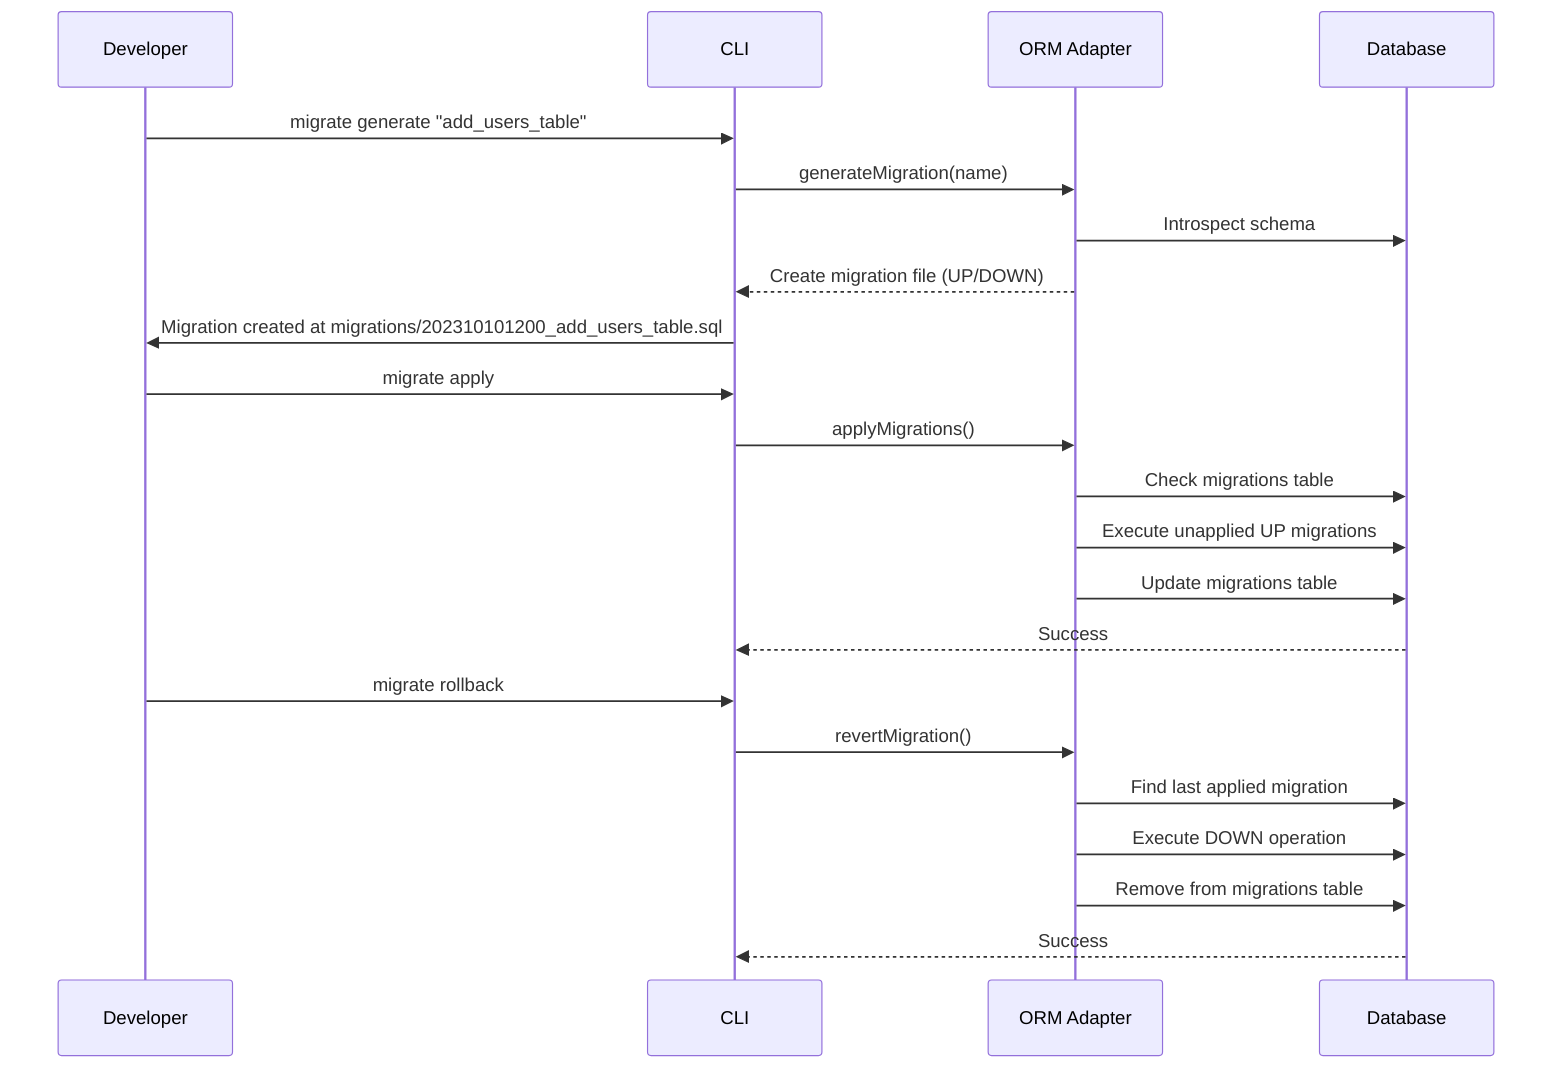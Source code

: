 sequenceDiagram
    participant Developer
    participant CLI
    participant ORM Adapter
    participant Database

    Developer->>CLI: migrate generate "add_users_table"
    CLI->>ORM Adapter: generateMigration(name)
    ORM Adapter->>Database: Introspect schema
    ORM Adapter-->>CLI: Create migration file (UP/DOWN)
    CLI->>Developer: Migration created at migrations/202310101200_add_users_table.sql

    Developer->>CLI: migrate apply
    CLI->>ORM Adapter: applyMigrations()
    ORM Adapter->>Database: Check migrations table
    ORM Adapter->>Database: Execute unapplied UP migrations
    ORM Adapter->>Database: Update migrations table
    Database-->>CLI: Success

    Developer->>CLI: migrate rollback
    CLI->>ORM Adapter: revertMigration()
    ORM Adapter->>Database: Find last applied migration
    ORM Adapter->>Database: Execute DOWN operation
    ORM Adapter->>Database: Remove from migrations table
    Database-->>CLI: Success